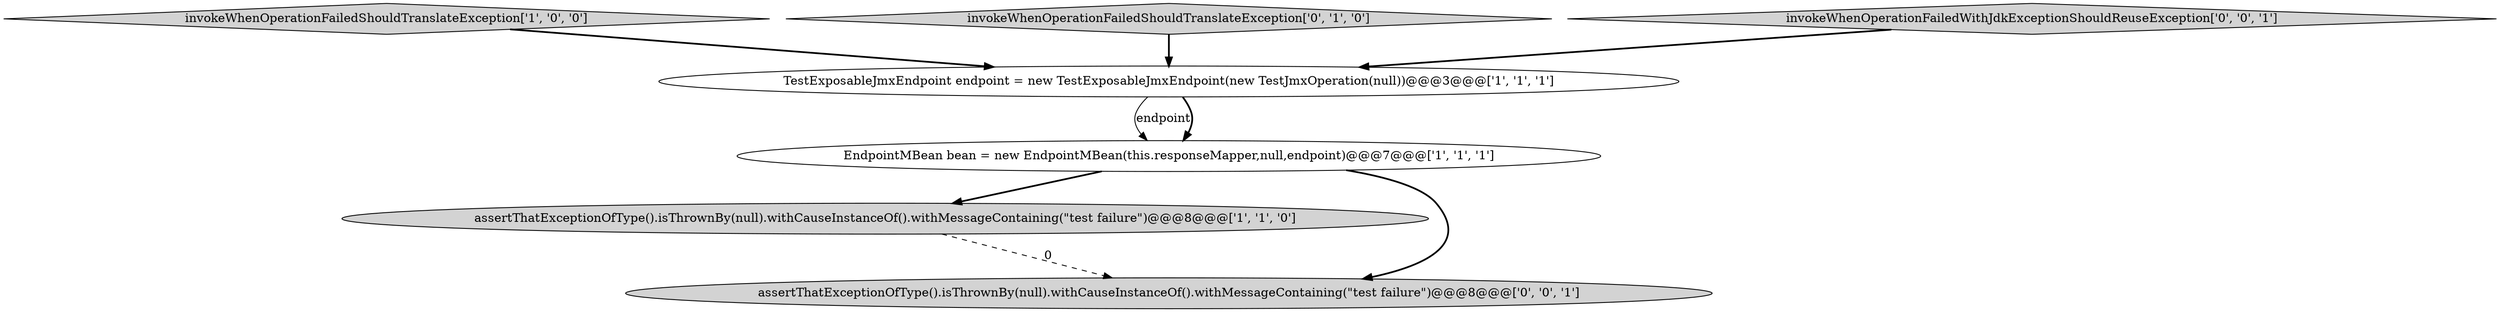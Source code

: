 digraph {
2 [style = filled, label = "invokeWhenOperationFailedShouldTranslateException['1', '0', '0']", fillcolor = lightgray, shape = diamond image = "AAA0AAABBB1BBB"];
1 [style = filled, label = "EndpointMBean bean = new EndpointMBean(this.responseMapper,null,endpoint)@@@7@@@['1', '1', '1']", fillcolor = white, shape = ellipse image = "AAA0AAABBB1BBB"];
0 [style = filled, label = "assertThatExceptionOfType().isThrownBy(null).withCauseInstanceOf().withMessageContaining(\"test failure\")@@@8@@@['1', '1', '0']", fillcolor = lightgray, shape = ellipse image = "AAA0AAABBB1BBB"];
4 [style = filled, label = "invokeWhenOperationFailedShouldTranslateException['0', '1', '0']", fillcolor = lightgray, shape = diamond image = "AAA0AAABBB2BBB"];
6 [style = filled, label = "invokeWhenOperationFailedWithJdkExceptionShouldReuseException['0', '0', '1']", fillcolor = lightgray, shape = diamond image = "AAA0AAABBB3BBB"];
3 [style = filled, label = "TestExposableJmxEndpoint endpoint = new TestExposableJmxEndpoint(new TestJmxOperation(null))@@@3@@@['1', '1', '1']", fillcolor = white, shape = ellipse image = "AAA0AAABBB1BBB"];
5 [style = filled, label = "assertThatExceptionOfType().isThrownBy(null).withCauseInstanceOf().withMessageContaining(\"test failure\")@@@8@@@['0', '0', '1']", fillcolor = lightgray, shape = ellipse image = "AAA0AAABBB3BBB"];
1->5 [style = bold, label=""];
6->3 [style = bold, label=""];
4->3 [style = bold, label=""];
3->1 [style = solid, label="endpoint"];
1->0 [style = bold, label=""];
3->1 [style = bold, label=""];
0->5 [style = dashed, label="0"];
2->3 [style = bold, label=""];
}
